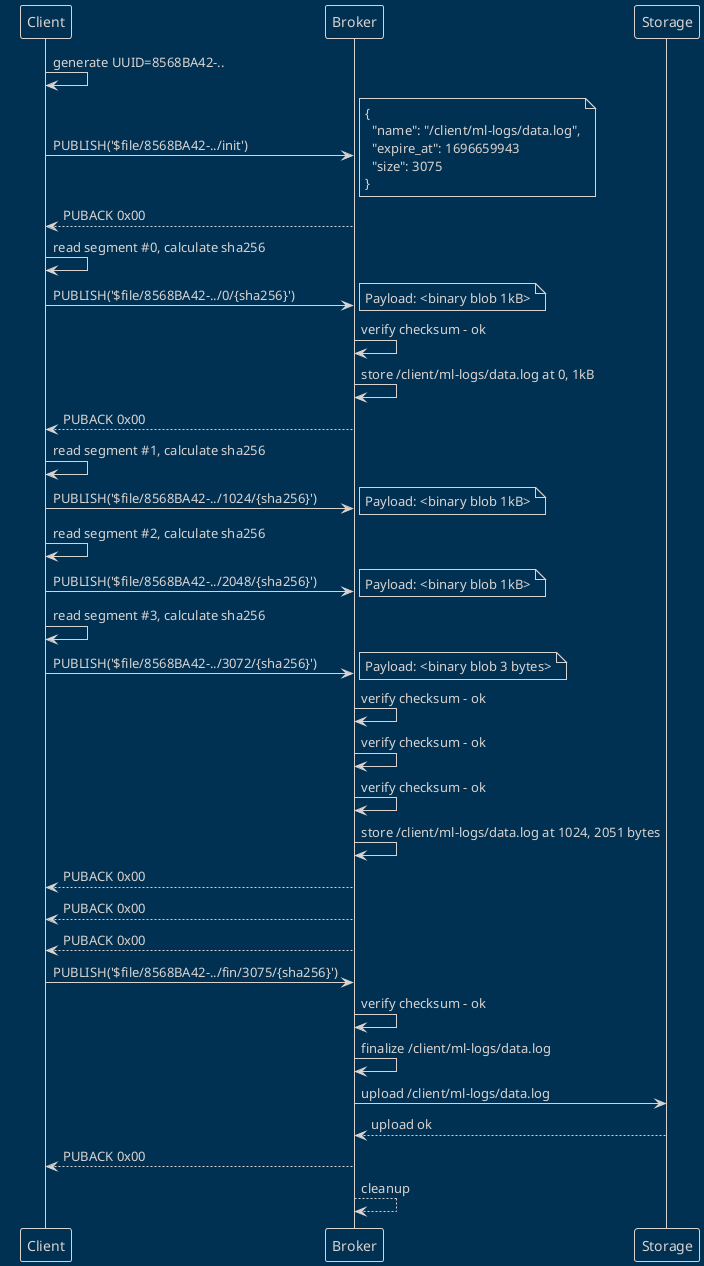 @startuml
!theme blueprint
Client -> Client: generate UUID=8568BA42-..
Client -> Broker: PUBLISH('$file/8568BA42-../init')
note right
{
  "name": "/client/ml-logs/data.log",
  "expire_at": 1696659943
  "size": 3075
}
end note
Broker --> Client: PUBACK 0x00
Client -> Client: read segment #0, calculate sha256
Client -> Broker: PUBLISH('$file/8568BA42-../0/{sha256}')
note right
Payload: <binary blob 1kB>
end note
Broker -> Broker: verify checksum - ok
Broker -> Broker: store /client/ml-logs/data.log at 0, 1kB
Broker --> Client: PUBACK 0x00
Client -> Client: read segment #1, calculate sha256
Client -> Broker: PUBLISH('$file/8568BA42-../1024/{sha256}')
note right
Payload: <binary blob 1kB>
end note
Client -> Client: read segment #2, calculate sha256
Client -> Broker: PUBLISH('$file/8568BA42-../2048/{sha256}')
note right
Payload: <binary blob 1kB>
end note
Client -> Client: read segment #3, calculate sha256
Client -> Broker: PUBLISH('$file/8568BA42-../3072/{sha256}')
note right
Payload: <binary blob 3 bytes>
end note
Broker -> Broker: verify checksum - ok
Broker -> Broker: verify checksum - ok
Broker -> Broker: verify checksum - ok
Broker -> Broker: store /client/ml-logs/data.log at 1024, 2051 bytes
Broker --> Client: PUBACK 0x00
Broker --> Client: PUBACK 0x00
Broker --> Client: PUBACK 0x00
Client -> Broker: PUBLISH('$file/8568BA42-../fin/3075/{sha256}')
Broker -> Broker: verify checksum - ok
Broker -> Broker: finalize /client/ml-logs/data.log
Broker -> Storage: upload /client/ml-logs/data.log
Storage --> Broker: upload ok
Broker --> Client: PUBACK 0x00
Broker --> Broker: cleanup
@enduml
